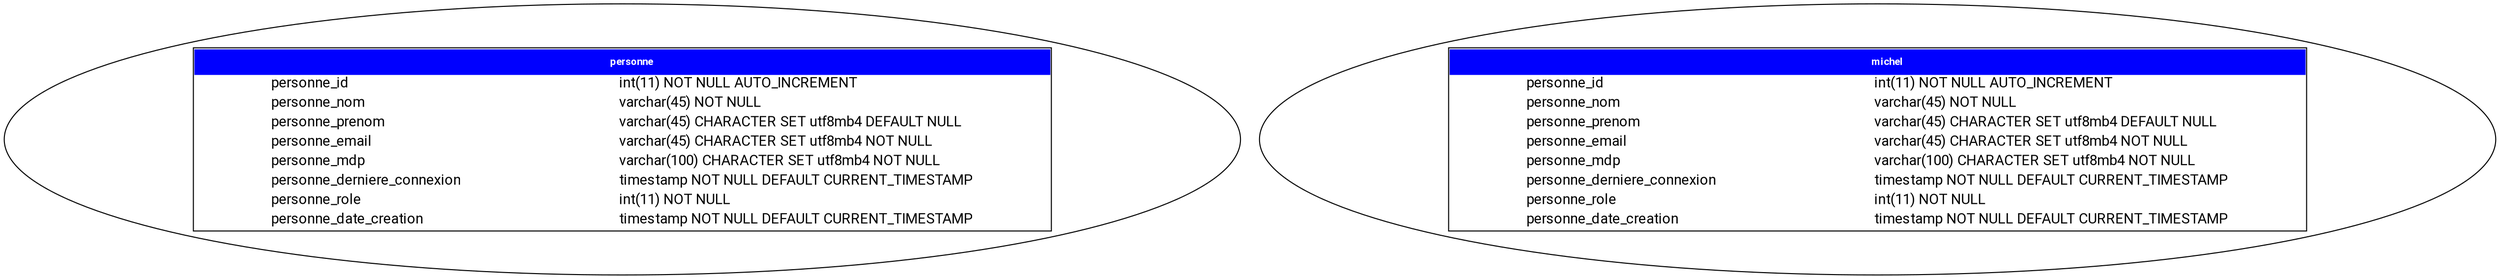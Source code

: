 digraph hello {personne [label=<
    <TABLE BGCOLOR="white" BORDER="1" CELLBORDER="0" CELLSPACING="0">
    <TR><TD COLSPAN="2" CELLPADDING="5" ALIGN="CENTER" BGCOLOR="blue">
    <FONT FACE="Roboto" COLOR="white" POINT-SIZE="10"><B>
    personne
    </B></FONT></TD></TR>
<TR><TD ALIGN="LEFT" BORDER="0">
                <FONT FACE="Roboto">personne_id</FONT>
                </TD><TD ALIGN="LEFT">
                <FONT FACE="Roboto"> int(11) NOT NULL AUTO_INCREMENT</FONT>
                </TD></TR>
<TR><TD ALIGN="LEFT" BORDER="0">
                <FONT FACE="Roboto">personne_nom</FONT>
                </TD><TD ALIGN="LEFT">
                <FONT FACE="Roboto"> varchar(45) NOT NULL</FONT>
                </TD></TR>
<TR><TD ALIGN="LEFT" BORDER="0">
                <FONT FACE="Roboto">personne_prenom</FONT>
                </TD><TD ALIGN="LEFT">
                <FONT FACE="Roboto"> varchar(45) CHARACTER SET utf8mb4 DEFAULT NULL</FONT>
                </TD></TR>
<TR><TD ALIGN="LEFT" BORDER="0">
                <FONT FACE="Roboto">personne_email</FONT>
                </TD><TD ALIGN="LEFT">
                <FONT FACE="Roboto"> varchar(45) CHARACTER SET utf8mb4 NOT NULL</FONT>
                </TD></TR>
<TR><TD ALIGN="LEFT" BORDER="0">
                <FONT FACE="Roboto">personne_mdp</FONT>
                </TD><TD ALIGN="LEFT">
                <FONT FACE="Roboto"> varchar(100) CHARACTER SET utf8mb4 NOT NULL</FONT>
                </TD></TR>
<TR><TD ALIGN="LEFT" BORDER="0">
                <FONT FACE="Roboto">personne_derniere_connexion</FONT>
                </TD><TD ALIGN="LEFT">
                <FONT FACE="Roboto"> timestamp NOT NULL DEFAULT CURRENT_TIMESTAMP</FONT>
                </TD></TR>
<TR><TD ALIGN="LEFT" BORDER="0">
                <FONT FACE="Roboto">personne_role</FONT>
                </TD><TD ALIGN="LEFT">
                <FONT FACE="Roboto"> int(11) NOT NULL</FONT>
                </TD></TR>
<TR><TD ALIGN="LEFT" BORDER="0">
                <FONT FACE="Roboto">personne_date_creation</FONT>
                </TD><TD ALIGN="LEFT">
                <FONT FACE="Roboto"> timestamp NOT NULL DEFAULT CURRENT_TIMESTAMP</FONT>
                </TD></TR>


</TABLE> >]
michel [label=<
    <TABLE BGCOLOR="white" BORDER="1" CELLBORDER="0" CELLSPACING="0">
    <TR><TD COLSPAN="2" CELLPADDING="5" ALIGN="CENTER" BGCOLOR="blue">
    <FONT FACE="Roboto" COLOR="white" POINT-SIZE="10"><B>
    michel
    </B></FONT></TD></TR>
<TR><TD ALIGN="LEFT" BORDER="0">
                <FONT FACE="Roboto">personne_id</FONT>
                </TD><TD ALIGN="LEFT">
                <FONT FACE="Roboto"> int(11) NOT NULL AUTO_INCREMENT</FONT>
                </TD></TR>
<TR><TD ALIGN="LEFT" BORDER="0">
                <FONT FACE="Roboto">personne_nom</FONT>
                </TD><TD ALIGN="LEFT">
                <FONT FACE="Roboto"> varchar(45) NOT NULL</FONT>
                </TD></TR>
<TR><TD ALIGN="LEFT" BORDER="0">
                <FONT FACE="Roboto">personne_prenom</FONT>
                </TD><TD ALIGN="LEFT">
                <FONT FACE="Roboto"> varchar(45) CHARACTER SET utf8mb4 DEFAULT NULL</FONT>
                </TD></TR>
<TR><TD ALIGN="LEFT" BORDER="0">
                <FONT FACE="Roboto">personne_email</FONT>
                </TD><TD ALIGN="LEFT">
                <FONT FACE="Roboto"> varchar(45) CHARACTER SET utf8mb4 NOT NULL</FONT>
                </TD></TR>
<TR><TD ALIGN="LEFT" BORDER="0">
                <FONT FACE="Roboto">personne_mdp</FONT>
                </TD><TD ALIGN="LEFT">
                <FONT FACE="Roboto"> varchar(100) CHARACTER SET utf8mb4 NOT NULL</FONT>
                </TD></TR>
<TR><TD ALIGN="LEFT" BORDER="0">
                <FONT FACE="Roboto">personne_derniere_connexion</FONT>
                </TD><TD ALIGN="LEFT">
                <FONT FACE="Roboto"> timestamp NOT NULL DEFAULT CURRENT_TIMESTAMP</FONT>
                </TD></TR>
<TR><TD ALIGN="LEFT" BORDER="0">
                <FONT FACE="Roboto">personne_role</FONT>
                </TD><TD ALIGN="LEFT">
                <FONT FACE="Roboto"> int(11) NOT NULL</FONT>
                </TD></TR>
<TR><TD ALIGN="LEFT" BORDER="0">
                <FONT FACE="Roboto">personne_date_creation</FONT>
                </TD><TD ALIGN="LEFT">
                <FONT FACE="Roboto"> timestamp NOT NULL DEFAULT CURRENT_TIMESTAMP</FONT>
                </TD></TR>


</TABLE> >]
}